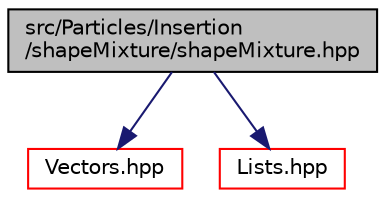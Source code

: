 digraph "src/Particles/Insertion/shapeMixture/shapeMixture.hpp"
{
 // LATEX_PDF_SIZE
  edge [fontname="Helvetica",fontsize="10",labelfontname="Helvetica",labelfontsize="10"];
  node [fontname="Helvetica",fontsize="10",shape=record];
  Node1 [label="src/Particles/Insertion\l/shapeMixture/shapeMixture.hpp",height=0.2,width=0.4,color="black", fillcolor="grey75", style="filled", fontcolor="black",tooltip=" "];
  Node1 -> Node2 [color="midnightblue",fontsize="10",style="solid",fontname="Helvetica"];
  Node2 [label="Vectors.hpp",height=0.2,width=0.4,color="red", fillcolor="white", style="filled",URL="$Vectors_8hpp.html",tooltip=" "];
  Node1 -> Node59 [color="midnightblue",fontsize="10",style="solid",fontname="Helvetica"];
  Node59 [label="Lists.hpp",height=0.2,width=0.4,color="red", fillcolor="white", style="filled",URL="$Lists_8hpp.html",tooltip=" "];
}
